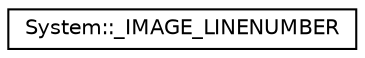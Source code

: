 digraph G
{
  edge [fontname="Helvetica",fontsize="10",labelfontname="Helvetica",labelfontsize="10"];
  node [fontname="Helvetica",fontsize="10",shape=record];
  rankdir="LR";
  Node1 [label="System::_IMAGE_LINENUMBER",height=0.2,width=0.4,color="black", fillcolor="white", style="filled",URL="$struct_system_1_1___i_m_a_g_e___l_i_n_e_n_u_m_b_e_r.html"];
}
